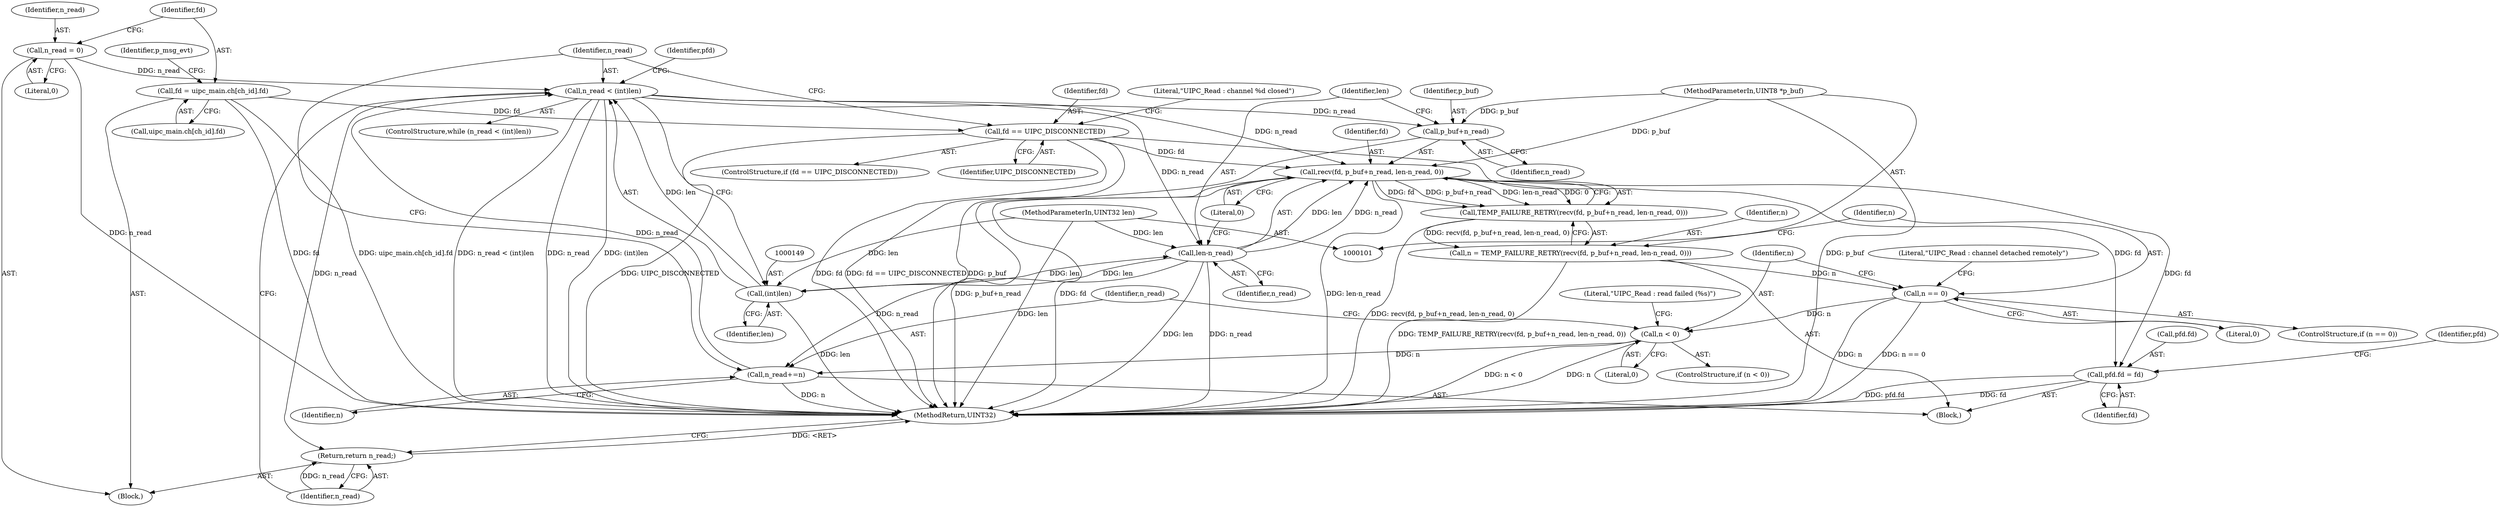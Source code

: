 digraph "0_Android_472271b153c5dc53c28beac55480a8d8434b2d5c_70@API" {
"1000146" [label="(Call,n_read < (int)len)"];
"1000109" [label="(Call,n_read = 0)"];
"1000243" [label="(Call,n_read+=n)"];
"1000233" [label="(Call,n < 0)"];
"1000220" [label="(Call,n == 0)"];
"1000207" [label="(Call,n = TEMP_FAILURE_RETRY(recv(fd, p_buf+n_read, len-n_read, 0)))"];
"1000209" [label="(Call,TEMP_FAILURE_RETRY(recv(fd, p_buf+n_read, len-n_read, 0)))"];
"1000210" [label="(Call,recv(fd, p_buf+n_read, len-n_read, 0))"];
"1000136" [label="(Call,fd == UIPC_DISCONNECTED)"];
"1000113" [label="(Call,fd = uipc_main.ch[ch_id].fd)"];
"1000104" [label="(MethodParameterIn,UINT8 *p_buf)"];
"1000146" [label="(Call,n_read < (int)len)"];
"1000148" [label="(Call,(int)len)"];
"1000215" [label="(Call,len-n_read)"];
"1000105" [label="(MethodParameterIn,UINT32 len)"];
"1000152" [label="(Call,pfd.fd = fd)"];
"1000212" [label="(Call,p_buf+n_read)"];
"1000246" [label="(Return,return n_read;)"];
"1000153" [label="(Call,pfd.fd)"];
"1000238" [label="(Literal,\"UIPC_Read : read failed (%s)\")"];
"1000210" [label="(Call,recv(fd, p_buf+n_read, len-n_read, 0))"];
"1000146" [label="(Call,n_read < (int)len)"];
"1000148" [label="(Call,(int)len)"];
"1000233" [label="(Call,n < 0)"];
"1000159" [label="(Identifier,pfd)"];
"1000248" [label="(MethodReturn,UINT32)"];
"1000152" [label="(Call,pfd.fd = fd)"];
"1000244" [label="(Identifier,n_read)"];
"1000208" [label="(Identifier,n)"];
"1000216" [label="(Identifier,len)"];
"1000124" [label="(Identifier,p_msg_evt)"];
"1000114" [label="(Identifier,fd)"];
"1000209" [label="(Call,TEMP_FAILURE_RETRY(recv(fd, p_buf+n_read, len-n_read, 0)))"];
"1000104" [label="(MethodParameterIn,UINT8 *p_buf)"];
"1000232" [label="(ControlStructure,if (n < 0))"];
"1000212" [label="(Call,p_buf+n_read)"];
"1000145" [label="(ControlStructure,while (n_read < (int)len))"];
"1000222" [label="(Literal,0)"];
"1000111" [label="(Literal,0)"];
"1000225" [label="(Literal,\"UIPC_Read : channel detached remotely\")"];
"1000214" [label="(Identifier,n_read)"];
"1000218" [label="(Literal,0)"];
"1000215" [label="(Call,len-n_read)"];
"1000151" [label="(Block,)"];
"1000234" [label="(Identifier,n)"];
"1000156" [label="(Identifier,fd)"];
"1000135" [label="(ControlStructure,if (fd == UIPC_DISCONNECTED))"];
"1000136" [label="(Call,fd == UIPC_DISCONNECTED)"];
"1000150" [label="(Identifier,len)"];
"1000243" [label="(Call,n_read+=n)"];
"1000137" [label="(Identifier,fd)"];
"1000217" [label="(Identifier,n_read)"];
"1000247" [label="(Identifier,n_read)"];
"1000235" [label="(Literal,0)"];
"1000106" [label="(Block,)"];
"1000220" [label="(Call,n == 0)"];
"1000219" [label="(ControlStructure,if (n == 0))"];
"1000105" [label="(MethodParameterIn,UINT32 len)"];
"1000211" [label="(Identifier,fd)"];
"1000221" [label="(Identifier,n)"];
"1000141" [label="(Literal,\"UIPC_Read : channel %d closed\")"];
"1000245" [label="(Identifier,n)"];
"1000154" [label="(Identifier,pfd)"];
"1000246" [label="(Return,return n_read;)"];
"1000213" [label="(Identifier,p_buf)"];
"1000109" [label="(Call,n_read = 0)"];
"1000138" [label="(Identifier,UIPC_DISCONNECTED)"];
"1000147" [label="(Identifier,n_read)"];
"1000110" [label="(Identifier,n_read)"];
"1000115" [label="(Call,uipc_main.ch[ch_id].fd)"];
"1000113" [label="(Call,fd = uipc_main.ch[ch_id].fd)"];
"1000207" [label="(Call,n = TEMP_FAILURE_RETRY(recv(fd, p_buf+n_read, len-n_read, 0)))"];
"1000146" -> "1000145"  [label="AST: "];
"1000146" -> "1000148"  [label="CFG: "];
"1000147" -> "1000146"  [label="AST: "];
"1000148" -> "1000146"  [label="AST: "];
"1000154" -> "1000146"  [label="CFG: "];
"1000247" -> "1000146"  [label="CFG: "];
"1000146" -> "1000248"  [label="DDG: (int)len"];
"1000146" -> "1000248"  [label="DDG: n_read < (int)len"];
"1000146" -> "1000248"  [label="DDG: n_read"];
"1000109" -> "1000146"  [label="DDG: n_read"];
"1000243" -> "1000146"  [label="DDG: n_read"];
"1000148" -> "1000146"  [label="DDG: len"];
"1000146" -> "1000210"  [label="DDG: n_read"];
"1000146" -> "1000212"  [label="DDG: n_read"];
"1000146" -> "1000215"  [label="DDG: n_read"];
"1000146" -> "1000246"  [label="DDG: n_read"];
"1000109" -> "1000106"  [label="AST: "];
"1000109" -> "1000111"  [label="CFG: "];
"1000110" -> "1000109"  [label="AST: "];
"1000111" -> "1000109"  [label="AST: "];
"1000114" -> "1000109"  [label="CFG: "];
"1000109" -> "1000248"  [label="DDG: n_read"];
"1000243" -> "1000151"  [label="AST: "];
"1000243" -> "1000245"  [label="CFG: "];
"1000244" -> "1000243"  [label="AST: "];
"1000245" -> "1000243"  [label="AST: "];
"1000147" -> "1000243"  [label="CFG: "];
"1000243" -> "1000248"  [label="DDG: n"];
"1000233" -> "1000243"  [label="DDG: n"];
"1000215" -> "1000243"  [label="DDG: n_read"];
"1000233" -> "1000232"  [label="AST: "];
"1000233" -> "1000235"  [label="CFG: "];
"1000234" -> "1000233"  [label="AST: "];
"1000235" -> "1000233"  [label="AST: "];
"1000238" -> "1000233"  [label="CFG: "];
"1000244" -> "1000233"  [label="CFG: "];
"1000233" -> "1000248"  [label="DDG: n < 0"];
"1000233" -> "1000248"  [label="DDG: n"];
"1000220" -> "1000233"  [label="DDG: n"];
"1000220" -> "1000219"  [label="AST: "];
"1000220" -> "1000222"  [label="CFG: "];
"1000221" -> "1000220"  [label="AST: "];
"1000222" -> "1000220"  [label="AST: "];
"1000225" -> "1000220"  [label="CFG: "];
"1000234" -> "1000220"  [label="CFG: "];
"1000220" -> "1000248"  [label="DDG: n"];
"1000220" -> "1000248"  [label="DDG: n == 0"];
"1000207" -> "1000220"  [label="DDG: n"];
"1000207" -> "1000151"  [label="AST: "];
"1000207" -> "1000209"  [label="CFG: "];
"1000208" -> "1000207"  [label="AST: "];
"1000209" -> "1000207"  [label="AST: "];
"1000221" -> "1000207"  [label="CFG: "];
"1000207" -> "1000248"  [label="DDG: TEMP_FAILURE_RETRY(recv(fd, p_buf+n_read, len-n_read, 0))"];
"1000209" -> "1000207"  [label="DDG: recv(fd, p_buf+n_read, len-n_read, 0)"];
"1000209" -> "1000210"  [label="CFG: "];
"1000210" -> "1000209"  [label="AST: "];
"1000209" -> "1000248"  [label="DDG: recv(fd, p_buf+n_read, len-n_read, 0)"];
"1000210" -> "1000209"  [label="DDG: fd"];
"1000210" -> "1000209"  [label="DDG: p_buf+n_read"];
"1000210" -> "1000209"  [label="DDG: len-n_read"];
"1000210" -> "1000209"  [label="DDG: 0"];
"1000210" -> "1000218"  [label="CFG: "];
"1000211" -> "1000210"  [label="AST: "];
"1000212" -> "1000210"  [label="AST: "];
"1000215" -> "1000210"  [label="AST: "];
"1000218" -> "1000210"  [label="AST: "];
"1000210" -> "1000248"  [label="DDG: p_buf+n_read"];
"1000210" -> "1000248"  [label="DDG: fd"];
"1000210" -> "1000248"  [label="DDG: len-n_read"];
"1000210" -> "1000152"  [label="DDG: fd"];
"1000136" -> "1000210"  [label="DDG: fd"];
"1000104" -> "1000210"  [label="DDG: p_buf"];
"1000215" -> "1000210"  [label="DDG: len"];
"1000215" -> "1000210"  [label="DDG: n_read"];
"1000136" -> "1000135"  [label="AST: "];
"1000136" -> "1000138"  [label="CFG: "];
"1000137" -> "1000136"  [label="AST: "];
"1000138" -> "1000136"  [label="AST: "];
"1000141" -> "1000136"  [label="CFG: "];
"1000147" -> "1000136"  [label="CFG: "];
"1000136" -> "1000248"  [label="DDG: fd == UIPC_DISCONNECTED"];
"1000136" -> "1000248"  [label="DDG: UIPC_DISCONNECTED"];
"1000136" -> "1000248"  [label="DDG: fd"];
"1000113" -> "1000136"  [label="DDG: fd"];
"1000136" -> "1000152"  [label="DDG: fd"];
"1000113" -> "1000106"  [label="AST: "];
"1000113" -> "1000115"  [label="CFG: "];
"1000114" -> "1000113"  [label="AST: "];
"1000115" -> "1000113"  [label="AST: "];
"1000124" -> "1000113"  [label="CFG: "];
"1000113" -> "1000248"  [label="DDG: fd"];
"1000113" -> "1000248"  [label="DDG: uipc_main.ch[ch_id].fd"];
"1000104" -> "1000101"  [label="AST: "];
"1000104" -> "1000248"  [label="DDG: p_buf"];
"1000104" -> "1000212"  [label="DDG: p_buf"];
"1000148" -> "1000150"  [label="CFG: "];
"1000149" -> "1000148"  [label="AST: "];
"1000150" -> "1000148"  [label="AST: "];
"1000148" -> "1000248"  [label="DDG: len"];
"1000215" -> "1000148"  [label="DDG: len"];
"1000105" -> "1000148"  [label="DDG: len"];
"1000148" -> "1000215"  [label="DDG: len"];
"1000215" -> "1000217"  [label="CFG: "];
"1000216" -> "1000215"  [label="AST: "];
"1000217" -> "1000215"  [label="AST: "];
"1000218" -> "1000215"  [label="CFG: "];
"1000215" -> "1000248"  [label="DDG: len"];
"1000215" -> "1000248"  [label="DDG: n_read"];
"1000105" -> "1000215"  [label="DDG: len"];
"1000105" -> "1000101"  [label="AST: "];
"1000105" -> "1000248"  [label="DDG: len"];
"1000152" -> "1000151"  [label="AST: "];
"1000152" -> "1000156"  [label="CFG: "];
"1000153" -> "1000152"  [label="AST: "];
"1000156" -> "1000152"  [label="AST: "];
"1000159" -> "1000152"  [label="CFG: "];
"1000152" -> "1000248"  [label="DDG: pfd.fd"];
"1000152" -> "1000248"  [label="DDG: fd"];
"1000212" -> "1000214"  [label="CFG: "];
"1000213" -> "1000212"  [label="AST: "];
"1000214" -> "1000212"  [label="AST: "];
"1000216" -> "1000212"  [label="CFG: "];
"1000212" -> "1000248"  [label="DDG: p_buf"];
"1000246" -> "1000106"  [label="AST: "];
"1000246" -> "1000247"  [label="CFG: "];
"1000247" -> "1000246"  [label="AST: "];
"1000248" -> "1000246"  [label="CFG: "];
"1000246" -> "1000248"  [label="DDG: <RET>"];
"1000247" -> "1000246"  [label="DDG: n_read"];
}
